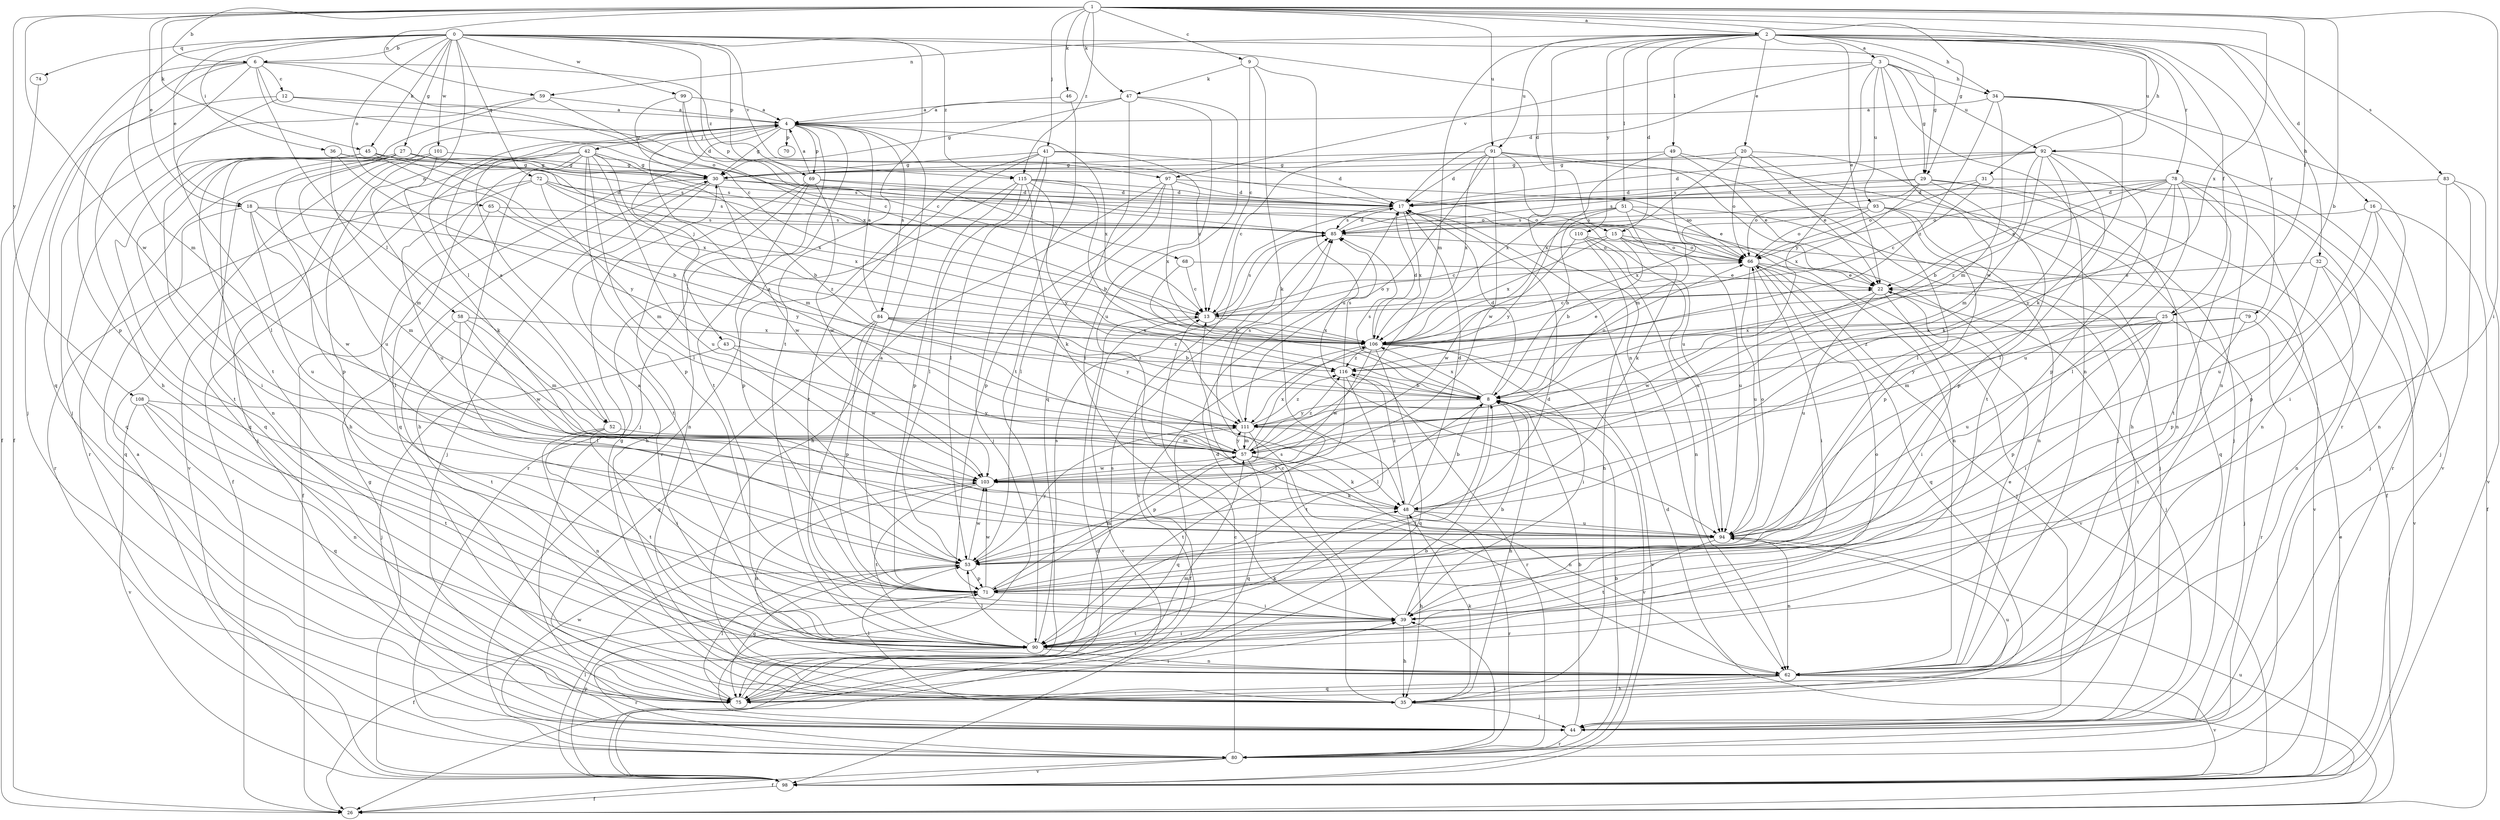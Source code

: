 strict digraph  {
0;
1;
2;
3;
4;
6;
8;
9;
12;
13;
15;
16;
17;
18;
20;
22;
25;
26;
27;
29;
30;
31;
32;
34;
35;
36;
39;
41;
42;
43;
44;
45;
46;
47;
48;
49;
51;
52;
53;
57;
58;
59;
62;
65;
66;
68;
69;
70;
71;
72;
74;
75;
78;
79;
80;
83;
84;
85;
90;
91;
92;
93;
94;
97;
98;
99;
101;
103;
106;
108;
110;
111;
115;
116;
0 -> 6  [label=b];
0 -> 15  [label=d];
0 -> 18  [label=e];
0 -> 27  [label=g];
0 -> 29  [label=g];
0 -> 36  [label=i];
0 -> 45  [label=k];
0 -> 57  [label=m];
0 -> 58  [label=n];
0 -> 65  [label=o];
0 -> 68  [label=p];
0 -> 69  [label=p];
0 -> 72  [label=q];
0 -> 74  [label=q];
0 -> 90  [label=t];
0 -> 97  [label=v];
0 -> 99  [label=w];
0 -> 101  [label=w];
0 -> 115  [label=z];
1 -> 2  [label=a];
1 -> 6  [label=b];
1 -> 8  [label=b];
1 -> 9  [label=c];
1 -> 18  [label=e];
1 -> 25  [label=f];
1 -> 29  [label=g];
1 -> 31  [label=h];
1 -> 39  [label=i];
1 -> 41  [label=j];
1 -> 45  [label=k];
1 -> 46  [label=k];
1 -> 47  [label=k];
1 -> 59  [label=n];
1 -> 91  [label=u];
1 -> 103  [label=w];
1 -> 106  [label=x];
1 -> 108  [label=y];
1 -> 115  [label=z];
2 -> 3  [label=a];
2 -> 15  [label=d];
2 -> 16  [label=d];
2 -> 20  [label=e];
2 -> 22  [label=e];
2 -> 25  [label=f];
2 -> 32  [label=h];
2 -> 34  [label=h];
2 -> 49  [label=l];
2 -> 51  [label=l];
2 -> 57  [label=m];
2 -> 59  [label=n];
2 -> 62  [label=n];
2 -> 78  [label=r];
2 -> 79  [label=r];
2 -> 83  [label=s];
2 -> 91  [label=u];
2 -> 92  [label=u];
2 -> 110  [label=y];
3 -> 17  [label=d];
3 -> 29  [label=g];
3 -> 34  [label=h];
3 -> 62  [label=n];
3 -> 92  [label=u];
3 -> 93  [label=u];
3 -> 97  [label=v];
3 -> 103  [label=w];
3 -> 111  [label=y];
4 -> 30  [label=g];
4 -> 42  [label=j];
4 -> 43  [label=j];
4 -> 44  [label=j];
4 -> 52  [label=l];
4 -> 69  [label=p];
4 -> 70  [label=p];
4 -> 84  [label=s];
4 -> 90  [label=t];
4 -> 106  [label=x];
6 -> 12  [label=c];
6 -> 13  [label=c];
6 -> 26  [label=f];
6 -> 35  [label=h];
6 -> 52  [label=l];
6 -> 66  [label=o];
6 -> 71  [label=p];
6 -> 75  [label=q];
6 -> 115  [label=z];
8 -> 17  [label=d];
8 -> 35  [label=h];
8 -> 53  [label=l];
8 -> 66  [label=o];
8 -> 85  [label=s];
8 -> 90  [label=t];
8 -> 98  [label=v];
8 -> 106  [label=x];
8 -> 111  [label=y];
9 -> 13  [label=c];
9 -> 47  [label=k];
9 -> 48  [label=k];
9 -> 94  [label=u];
12 -> 4  [label=a];
12 -> 17  [label=d];
12 -> 44  [label=j];
12 -> 53  [label=l];
13 -> 66  [label=o];
13 -> 85  [label=s];
13 -> 98  [label=v];
13 -> 106  [label=x];
15 -> 8  [label=b];
15 -> 13  [label=c];
15 -> 66  [label=o];
15 -> 94  [label=u];
15 -> 98  [label=v];
15 -> 106  [label=x];
16 -> 26  [label=f];
16 -> 44  [label=j];
16 -> 71  [label=p];
16 -> 85  [label=s];
16 -> 94  [label=u];
17 -> 85  [label=s];
17 -> 98  [label=v];
17 -> 106  [label=x];
18 -> 57  [label=m];
18 -> 75  [label=q];
18 -> 85  [label=s];
18 -> 94  [label=u];
18 -> 103  [label=w];
18 -> 116  [label=z];
20 -> 22  [label=e];
20 -> 30  [label=g];
20 -> 35  [label=h];
20 -> 53  [label=l];
20 -> 66  [label=o];
20 -> 106  [label=x];
22 -> 13  [label=c];
22 -> 39  [label=i];
22 -> 44  [label=j];
22 -> 94  [label=u];
22 -> 103  [label=w];
25 -> 39  [label=i];
25 -> 44  [label=j];
25 -> 57  [label=m];
25 -> 71  [label=p];
25 -> 94  [label=u];
25 -> 106  [label=x];
25 -> 111  [label=y];
26 -> 17  [label=d];
26 -> 94  [label=u];
27 -> 30  [label=g];
27 -> 62  [label=n];
27 -> 71  [label=p];
27 -> 75  [label=q];
27 -> 80  [label=r];
27 -> 85  [label=s];
27 -> 94  [label=u];
27 -> 106  [label=x];
29 -> 17  [label=d];
29 -> 26  [label=f];
29 -> 62  [label=n];
29 -> 66  [label=o];
29 -> 71  [label=p];
29 -> 85  [label=s];
29 -> 106  [label=x];
30 -> 17  [label=d];
30 -> 26  [label=f];
30 -> 44  [label=j];
30 -> 66  [label=o];
30 -> 90  [label=t];
30 -> 103  [label=w];
31 -> 13  [label=c];
31 -> 17  [label=d];
31 -> 39  [label=i];
31 -> 66  [label=o];
32 -> 22  [label=e];
32 -> 62  [label=n];
32 -> 71  [label=p];
32 -> 98  [label=v];
34 -> 4  [label=a];
34 -> 48  [label=k];
34 -> 57  [label=m];
34 -> 62  [label=n];
34 -> 80  [label=r];
34 -> 116  [label=z];
35 -> 17  [label=d];
35 -> 30  [label=g];
35 -> 44  [label=j];
35 -> 48  [label=k];
35 -> 53  [label=l];
35 -> 94  [label=u];
36 -> 30  [label=g];
36 -> 57  [label=m];
36 -> 85  [label=s];
36 -> 111  [label=y];
39 -> 8  [label=b];
39 -> 13  [label=c];
39 -> 35  [label=h];
39 -> 90  [label=t];
41 -> 13  [label=c];
41 -> 17  [label=d];
41 -> 30  [label=g];
41 -> 44  [label=j];
41 -> 53  [label=l];
41 -> 80  [label=r];
41 -> 90  [label=t];
42 -> 8  [label=b];
42 -> 26  [label=f];
42 -> 30  [label=g];
42 -> 35  [label=h];
42 -> 53  [label=l];
42 -> 57  [label=m];
42 -> 71  [label=p];
42 -> 75  [label=q];
42 -> 94  [label=u];
42 -> 98  [label=v];
43 -> 44  [label=j];
43 -> 103  [label=w];
43 -> 116  [label=z];
44 -> 8  [label=b];
44 -> 80  [label=r];
45 -> 8  [label=b];
45 -> 30  [label=g];
45 -> 39  [label=i];
45 -> 75  [label=q];
45 -> 85  [label=s];
45 -> 90  [label=t];
45 -> 106  [label=x];
46 -> 4  [label=a];
46 -> 90  [label=t];
47 -> 4  [label=a];
47 -> 30  [label=g];
47 -> 39  [label=i];
47 -> 75  [label=q];
47 -> 94  [label=u];
48 -> 8  [label=b];
48 -> 17  [label=d];
48 -> 35  [label=h];
48 -> 80  [label=r];
48 -> 94  [label=u];
48 -> 116  [label=z];
49 -> 22  [label=e];
49 -> 30  [label=g];
49 -> 44  [label=j];
49 -> 57  [label=m];
49 -> 106  [label=x];
51 -> 8  [label=b];
51 -> 44  [label=j];
51 -> 48  [label=k];
51 -> 62  [label=n];
51 -> 85  [label=s];
51 -> 111  [label=y];
52 -> 4  [label=a];
52 -> 39  [label=i];
52 -> 57  [label=m];
52 -> 62  [label=n];
52 -> 90  [label=t];
53 -> 71  [label=p];
53 -> 75  [label=q];
53 -> 103  [label=w];
53 -> 111  [label=y];
57 -> 4  [label=a];
57 -> 48  [label=k];
57 -> 62  [label=n];
57 -> 75  [label=q];
57 -> 103  [label=w];
57 -> 106  [label=x];
57 -> 111  [label=y];
57 -> 116  [label=z];
58 -> 53  [label=l];
58 -> 57  [label=m];
58 -> 90  [label=t];
58 -> 103  [label=w];
58 -> 106  [label=x];
59 -> 4  [label=a];
59 -> 13  [label=c];
59 -> 44  [label=j];
59 -> 90  [label=t];
62 -> 22  [label=e];
62 -> 35  [label=h];
62 -> 75  [label=q];
62 -> 85  [label=s];
62 -> 98  [label=v];
65 -> 53  [label=l];
65 -> 85  [label=s];
65 -> 111  [label=y];
66 -> 22  [label=e];
66 -> 39  [label=i];
66 -> 44  [label=j];
66 -> 75  [label=q];
66 -> 94  [label=u];
66 -> 98  [label=v];
68 -> 8  [label=b];
68 -> 13  [label=c];
68 -> 22  [label=e];
69 -> 4  [label=a];
69 -> 17  [label=d];
69 -> 22  [label=e];
69 -> 35  [label=h];
69 -> 62  [label=n];
69 -> 71  [label=p];
69 -> 103  [label=w];
71 -> 4  [label=a];
71 -> 17  [label=d];
71 -> 26  [label=f];
71 -> 39  [label=i];
71 -> 57  [label=m];
71 -> 103  [label=w];
72 -> 17  [label=d];
72 -> 57  [label=m];
72 -> 80  [label=r];
72 -> 85  [label=s];
72 -> 94  [label=u];
72 -> 106  [label=x];
74 -> 26  [label=f];
75 -> 8  [label=b];
75 -> 39  [label=i];
75 -> 53  [label=l];
75 -> 57  [label=m];
75 -> 85  [label=s];
78 -> 17  [label=d];
78 -> 22  [label=e];
78 -> 53  [label=l];
78 -> 62  [label=n];
78 -> 66  [label=o];
78 -> 80  [label=r];
78 -> 90  [label=t];
78 -> 94  [label=u];
78 -> 111  [label=y];
78 -> 116  [label=z];
79 -> 80  [label=r];
79 -> 90  [label=t];
79 -> 106  [label=x];
79 -> 116  [label=z];
80 -> 8  [label=b];
80 -> 13  [label=c];
80 -> 26  [label=f];
80 -> 39  [label=i];
80 -> 98  [label=v];
80 -> 103  [label=w];
83 -> 17  [label=d];
83 -> 44  [label=j];
83 -> 62  [label=n];
83 -> 98  [label=v];
84 -> 4  [label=a];
84 -> 8  [label=b];
84 -> 39  [label=i];
84 -> 71  [label=p];
84 -> 75  [label=q];
84 -> 106  [label=x];
84 -> 111  [label=y];
84 -> 116  [label=z];
85 -> 17  [label=d];
85 -> 66  [label=o];
90 -> 4  [label=a];
90 -> 39  [label=i];
90 -> 48  [label=k];
90 -> 53  [label=l];
90 -> 62  [label=n];
90 -> 66  [label=o];
90 -> 80  [label=r];
90 -> 85  [label=s];
91 -> 13  [label=c];
91 -> 17  [label=d];
91 -> 30  [label=g];
91 -> 44  [label=j];
91 -> 90  [label=t];
91 -> 94  [label=u];
91 -> 103  [label=w];
91 -> 106  [label=x];
91 -> 111  [label=y];
92 -> 8  [label=b];
92 -> 17  [label=d];
92 -> 30  [label=g];
92 -> 48  [label=k];
92 -> 53  [label=l];
92 -> 57  [label=m];
92 -> 71  [label=p];
92 -> 85  [label=s];
92 -> 98  [label=v];
93 -> 62  [label=n];
93 -> 66  [label=o];
93 -> 71  [label=p];
93 -> 75  [label=q];
93 -> 85  [label=s];
93 -> 106  [label=x];
94 -> 53  [label=l];
94 -> 62  [label=n];
94 -> 66  [label=o];
94 -> 90  [label=t];
97 -> 17  [label=d];
97 -> 35  [label=h];
97 -> 53  [label=l];
97 -> 66  [label=o];
97 -> 71  [label=p];
97 -> 106  [label=x];
98 -> 4  [label=a];
98 -> 13  [label=c];
98 -> 22  [label=e];
98 -> 26  [label=f];
98 -> 30  [label=g];
98 -> 53  [label=l];
98 -> 71  [label=p];
99 -> 4  [label=a];
99 -> 13  [label=c];
99 -> 30  [label=g];
99 -> 106  [label=x];
101 -> 30  [label=g];
101 -> 35  [label=h];
101 -> 44  [label=j];
101 -> 48  [label=k];
101 -> 75  [label=q];
103 -> 48  [label=k];
103 -> 62  [label=n];
103 -> 90  [label=t];
106 -> 17  [label=d];
106 -> 22  [label=e];
106 -> 26  [label=f];
106 -> 39  [label=i];
106 -> 75  [label=q];
106 -> 98  [label=v];
106 -> 103  [label=w];
106 -> 116  [label=z];
108 -> 62  [label=n];
108 -> 75  [label=q];
108 -> 90  [label=t];
108 -> 98  [label=v];
108 -> 111  [label=y];
110 -> 35  [label=h];
110 -> 62  [label=n];
110 -> 66  [label=o];
110 -> 94  [label=u];
110 -> 103  [label=w];
111 -> 57  [label=m];
111 -> 71  [label=p];
111 -> 75  [label=q];
111 -> 85  [label=s];
111 -> 90  [label=t];
111 -> 116  [label=z];
115 -> 8  [label=b];
115 -> 17  [label=d];
115 -> 48  [label=k];
115 -> 53  [label=l];
115 -> 66  [label=o];
115 -> 71  [label=p];
115 -> 80  [label=r];
115 -> 111  [label=y];
116 -> 8  [label=b];
116 -> 53  [label=l];
116 -> 80  [label=r];
116 -> 85  [label=s];
116 -> 90  [label=t];
}
